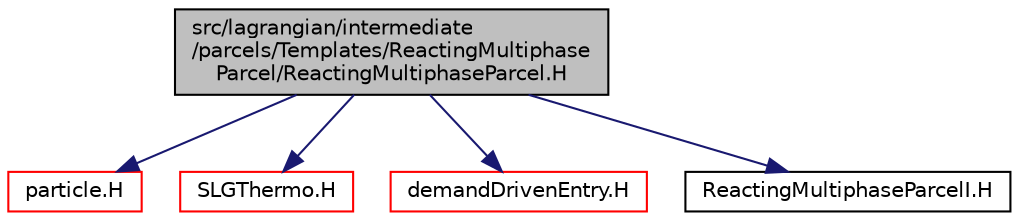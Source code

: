 digraph "src/lagrangian/intermediate/parcels/Templates/ReactingMultiphaseParcel/ReactingMultiphaseParcel.H"
{
  bgcolor="transparent";
  edge [fontname="Helvetica",fontsize="10",labelfontname="Helvetica",labelfontsize="10"];
  node [fontname="Helvetica",fontsize="10",shape=record];
  Node1 [label="src/lagrangian/intermediate\l/parcels/Templates/ReactingMultiphase\lParcel/ReactingMultiphaseParcel.H",height=0.2,width=0.4,color="black", fillcolor="grey75", style="filled", fontcolor="black"];
  Node1 -> Node2 [color="midnightblue",fontsize="10",style="solid",fontname="Helvetica"];
  Node2 [label="particle.H",height=0.2,width=0.4,color="red",URL="$a06653.html"];
  Node1 -> Node3 [color="midnightblue",fontsize="10",style="solid",fontname="Helvetica"];
  Node3 [label="SLGThermo.H",height=0.2,width=0.4,color="red",URL="$a10367.html"];
  Node1 -> Node4 [color="midnightblue",fontsize="10",style="solid",fontname="Helvetica"];
  Node4 [label="demandDrivenEntry.H",height=0.2,width=0.4,color="red",URL="$a09138.html"];
  Node1 -> Node5 [color="midnightblue",fontsize="10",style="solid",fontname="Helvetica"];
  Node5 [label="ReactingMultiphaseParcelI.H",height=0.2,width=0.4,color="black",URL="$a06864.html"];
}
